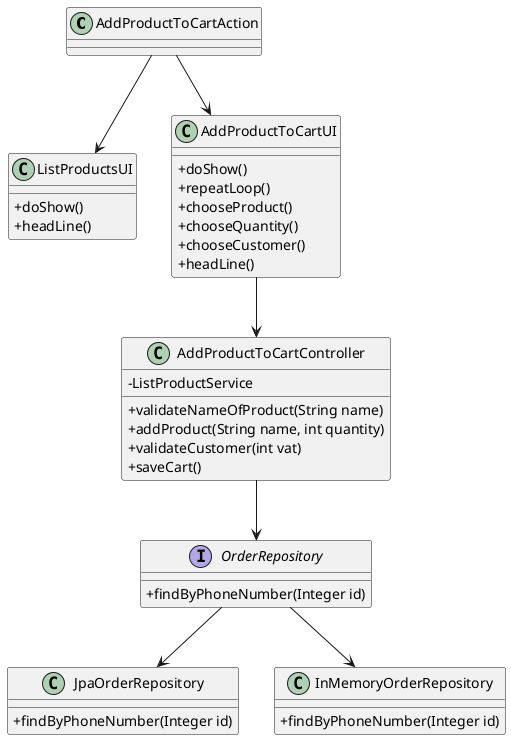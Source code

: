 @startuml
skinparam classAttributeIconSize 0

AddProductToCartAction -->ListProductsUI
AddProductToCartAction -->AddProductToCartUI
AddProductToCartUI --> AddProductToCartController
AddProductToCartController --> OrderRepository
OrderRepository --> JpaOrderRepository
OrderRepository --> InMemoryOrderRepository

class ListProductsUI{
 +doShow()
 +headLine()
}

class AddProductToCartUI{
 +doShow()
 +repeatLoop()
 +chooseProduct()
 +chooseQuantity()
 +chooseCustomer()
 +headLine()
}

class AddProductToCartController{
-ListProductService
+validateNameOfProduct(String name)
+addProduct(String name, int quantity)
+validateCustomer(int vat)
+saveCart()
}

interface OrderRepository{
+findByPhoneNumber(Integer id)
}

class JpaOrderRepository{
+findByPhoneNumber(Integer id)
}

class InMemoryOrderRepository{
+findByPhoneNumber(Integer id)
}
@enduml